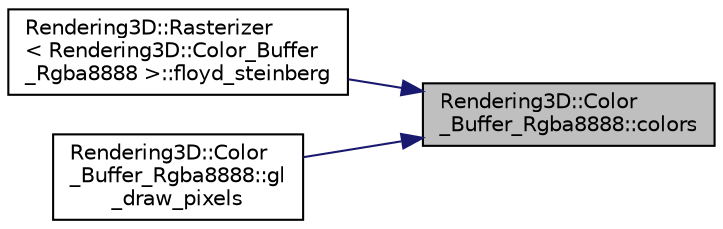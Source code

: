 digraph "Rendering3D::Color_Buffer_Rgba8888::colors"
{
 // LATEX_PDF_SIZE
  edge [fontname="Helvetica",fontsize="10",labelfontname="Helvetica",labelfontsize="10"];
  node [fontname="Helvetica",fontsize="10",shape=record];
  rankdir="RL";
  Node1 [label="Rendering3D::Color\l_Buffer_Rgba8888::colors",height=0.2,width=0.4,color="black", fillcolor="grey75", style="filled", fontcolor="black",tooltip=" "];
  Node1 -> Node2 [dir="back",color="midnightblue",fontsize="10",style="solid",fontname="Helvetica"];
  Node2 [label="Rendering3D::Rasterizer\l\< Rendering3D::Color_Buffer\l_Rgba8888 \>::floyd_steinberg",height=0.2,width=0.4,color="black", fillcolor="white", style="filled",URL="$class_rendering3_d_1_1_rasterizer.html#a7c2ab7be6d80488a3eb4b1ae6c6e6485",tooltip="Apply floyd steinberg dithering."];
  Node1 -> Node3 [dir="back",color="midnightblue",fontsize="10",style="solid",fontname="Helvetica"];
  Node3 [label="Rendering3D::Color\l_Buffer_Rgba8888::gl\l_draw_pixels",height=0.2,width=0.4,color="black", fillcolor="white", style="filled",URL="$class_rendering3_d_1_1_color___buffer___rgba8888.html#a4f3704bcef8ea6f7f3c887172d2eec13",tooltip=" "];
}
